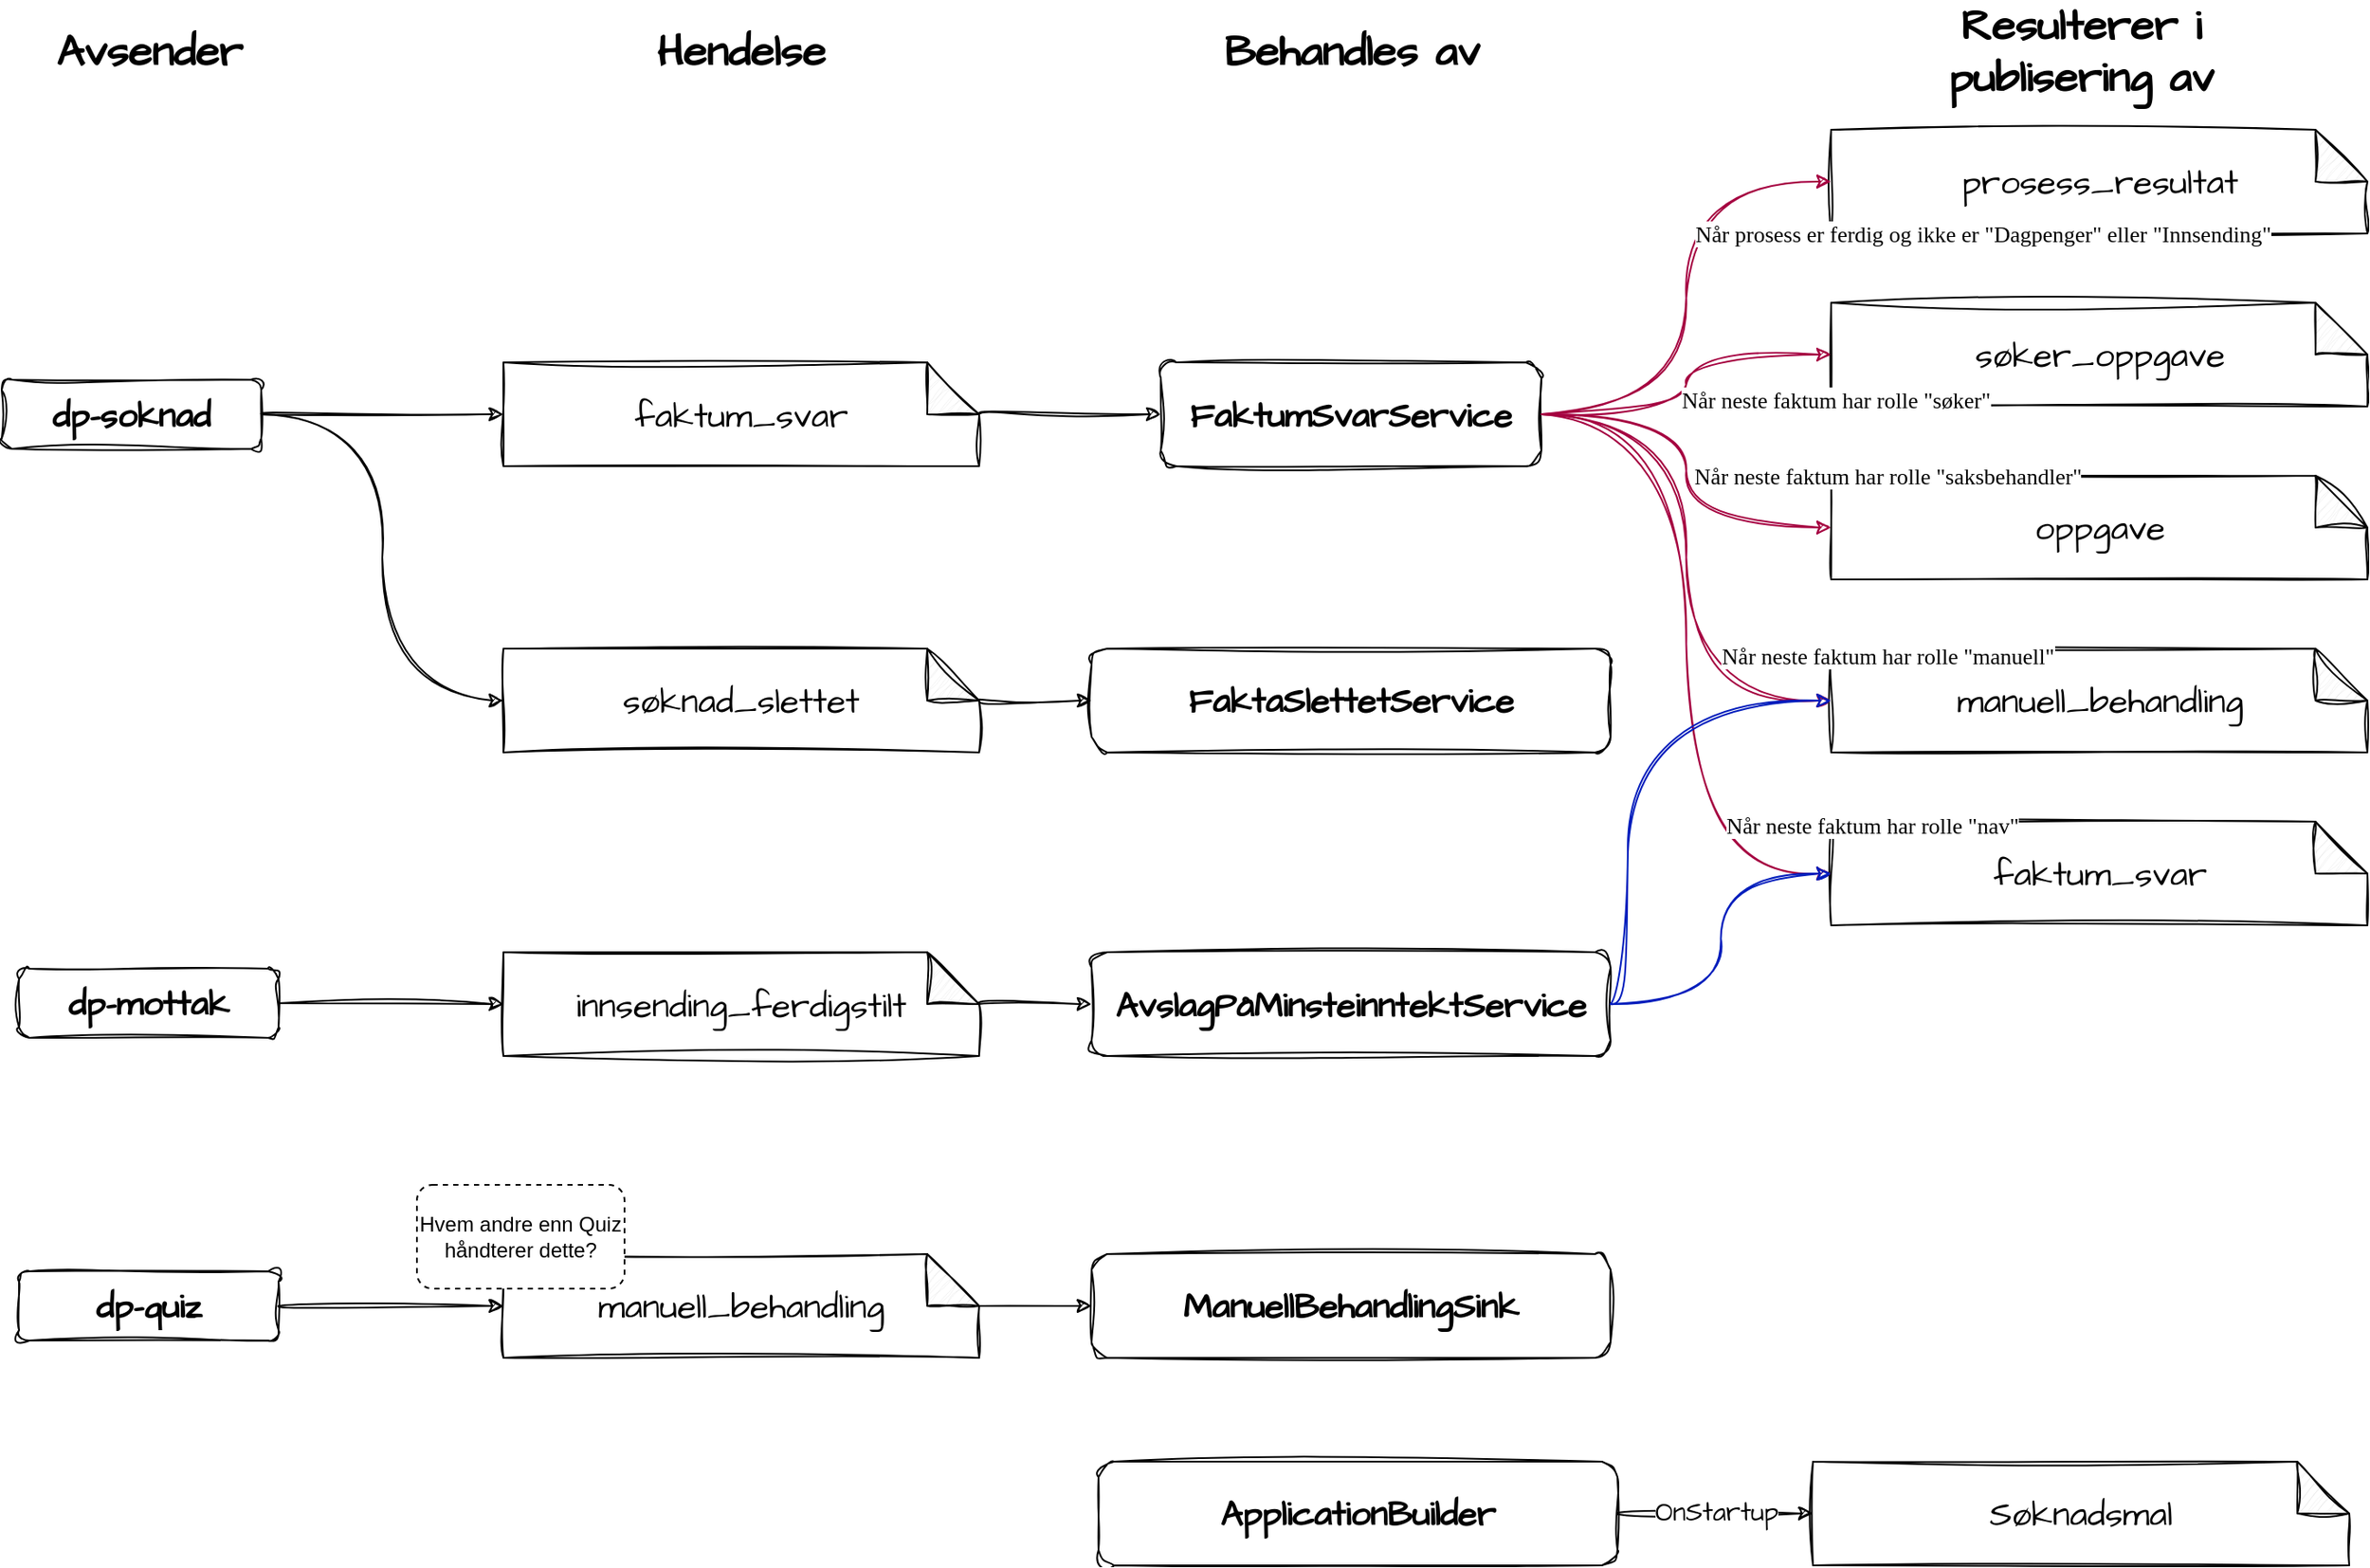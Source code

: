 <mxfile version="20.5.3" type="embed"><diagram id="l2hICZZDM4IEkNlAZQyo" name="Page-1"><mxGraphModel dx="1330" dy="1834" grid="1" gridSize="10" guides="1" tooltips="1" connect="1" arrows="1" fold="1" page="1" pageScale="1" pageWidth="827" pageHeight="1169" math="0" shadow="0"><root><mxCell id="0"/><mxCell id="1" parent="0"/><mxCell id="25" style="edgeStyle=orthogonalEdgeStyle;curved=1;html=1;entryX=0;entryY=0.5;entryDx=0;entryDy=0;fontSize=18;fontColor=#FFFFFF;sketch=1;curveFitting=1;jiggle=2;exitX=0;exitY=0;exitDx=275;exitDy=30;exitPerimeter=0;" parent="1" source="3" target="52" edge="1"><mxGeometry relative="1" as="geometry"/></mxCell><mxCell id="3" value="&lt;div style=&quot;font-size: 20px;&quot;&gt;&lt;div style=&quot;font-size: 20px;&quot;&gt;&lt;span style=&quot;font-size: 20px;&quot;&gt;faktum_svar&lt;/span&gt;&lt;/div&gt;&lt;/div&gt;" style="shape=note;whiteSpace=wrap;html=1;backgroundOutline=1;darkOpacity=0.05;fontColor=default;labelBackgroundColor=none;sketch=1;curveFitting=1;jiggle=2;fontFamily=Architects Daughter;fontSource=https%3A%2F%2Ffonts.googleapis.com%2Fcss%3Ffamily%3DArchitects%2BDaughter;fontSize=20;" parent="1" vertex="1"><mxGeometry x="70" y="194.5" width="275" height="60" as="geometry"/></mxCell><mxCell id="26" style="edgeStyle=orthogonalEdgeStyle;curved=1;html=1;entryX=0;entryY=0.5;entryDx=0;entryDy=0;fontSize=18;fontColor=#FFFFFF;sketch=1;curveFitting=1;jiggle=2;" parent="1" source="10" target="62" edge="1"><mxGeometry relative="1" as="geometry"/></mxCell><mxCell id="10" value="&lt;div style=&quot;font-size: 20px;&quot;&gt;&lt;div style=&quot;font-size: 20px;&quot;&gt;&lt;div style=&quot;font-size: 20px;&quot;&gt;&lt;div style=&quot;font-size: 20px;&quot;&gt;&lt;span style=&quot;font-size: 20px;&quot;&gt;innsending_ferdigstilt&lt;/span&gt;&lt;/div&gt;&lt;/div&gt;&lt;/div&gt;&lt;/div&gt;" style="shape=note;whiteSpace=wrap;html=1;backgroundOutline=1;darkOpacity=0.05;fontColor=default;labelBackgroundColor=none;sketch=1;curveFitting=1;jiggle=2;fontFamily=Architects Daughter;fontSource=https%3A%2F%2Ffonts.googleapis.com%2Fcss%3Ffamily%3DArchitects%2BDaughter;fontSize=20;" parent="1" vertex="1"><mxGeometry x="70" y="535.5" width="275" height="60" as="geometry"/></mxCell><mxCell id="27" style="edgeStyle=orthogonalEdgeStyle;curved=1;html=1;entryX=0;entryY=0.5;entryDx=0;entryDy=0;fontSize=18;fontColor=#FFFFFF;sketch=1;curveFitting=1;jiggle=2;" parent="1" source="11" target="77" edge="1"><mxGeometry relative="1" as="geometry"><mxPoint x="510" y="690" as="targetPoint"/></mxGeometry></mxCell><mxCell id="11" value="&lt;div style=&quot;font-size: 20px;&quot;&gt;&lt;div style=&quot;font-size: 20px;&quot;&gt;&lt;div style=&quot;font-size: 20px;&quot;&gt;&lt;div style=&quot;font-size: 20px;&quot;&gt;&lt;div style=&quot;font-size: 20px;&quot;&gt;&lt;span style=&quot;font-size: 20px;&quot;&gt;søknad_slettet&lt;/span&gt;&lt;/div&gt;&lt;/div&gt;&lt;/div&gt;&lt;/div&gt;&lt;/div&gt;" style="shape=note;whiteSpace=wrap;html=1;backgroundOutline=1;darkOpacity=0.05;fontColor=default;labelBackgroundColor=none;sketch=1;curveFitting=1;jiggle=2;fontFamily=Architects Daughter;fontSource=https%3A%2F%2Ffonts.googleapis.com%2Fcss%3Ffamily%3DArchitects%2BDaughter;fontSize=20;" parent="1" vertex="1"><mxGeometry x="70" y="360" width="275" height="60" as="geometry"/></mxCell><mxCell id="12" value="&lt;div style=&quot;font-size: 20px;&quot;&gt;&lt;div style=&quot;font-size: 20px;&quot;&gt;&lt;div style=&quot;font-size: 20px;&quot;&gt;&lt;div style=&quot;font-size: 20px;&quot;&gt;&lt;div style=&quot;font-size: 20px;&quot;&gt;&lt;div style=&quot;font-size: 20px;&quot;&gt;&lt;span style=&quot;font-size: 20px;&quot;&gt;manuell_behandling&lt;/span&gt;&lt;/div&gt;&lt;/div&gt;&lt;/div&gt;&lt;/div&gt;&lt;/div&gt;&lt;/div&gt;" style="shape=note;whiteSpace=wrap;html=1;backgroundOutline=1;darkOpacity=0.05;fontColor=default;labelBackgroundColor=none;sketch=1;curveFitting=1;jiggle=2;fontFamily=Architects Daughter;fontSource=https%3A%2F%2Ffonts.googleapis.com%2Fcss%3Ffamily%3DArchitects%2BDaughter;fontSize=20;" parent="1" vertex="1"><mxGeometry x="70" y="710" width="275" height="60" as="geometry"/></mxCell><mxCell id="33" value="Hendelse" style="rounded=1;whiteSpace=wrap;html=1;fontStyle=1;strokeColor=none;fontSize=25;sketch=1;curveFitting=1;jiggle=2;fontFamily=Architects Daughter;fontSource=https%3A%2F%2Ffonts.googleapis.com%2Fcss%3Ffamily%3DArchitects%2BDaughter;shadow=0;glass=0;" parent="1" vertex="1"><mxGeometry x="126.25" width="162.5" height="30" as="geometry"/></mxCell><mxCell id="34" value="Resulterer i publisering av" style="rounded=1;whiteSpace=wrap;html=1;fontStyle=1;strokeColor=none;fontSize=25;sketch=1;curveFitting=1;jiggle=2;fontFamily=Architects Daughter;fontSource=https%3A%2F%2Ffonts.googleapis.com%2Fcss%3Ffamily%3DArchitects%2BDaughter;" parent="1" vertex="1"><mxGeometry x="902" width="160" height="30" as="geometry"/></mxCell><mxCell id="35" value="faktum_svar" style="shape=note;whiteSpace=wrap;html=1;backgroundOutline=1;darkOpacity=0.05;sketch=1;hachureGap=4;jiggle=2;curveFitting=1;fontFamily=Architects Daughter;fontSource=https%3A%2F%2Ffonts.googleapis.com%2Fcss%3Ffamily%3DArchitects%2BDaughter;fontSize=20;" parent="1" vertex="1"><mxGeometry x="837.5" y="460" width="310" height="60" as="geometry"/></mxCell><mxCell id="36" value="søker_oppgave" style="shape=note;whiteSpace=wrap;html=1;backgroundOutline=1;darkOpacity=0.05;sketch=1;hachureGap=4;jiggle=2;curveFitting=1;fontFamily=Architects Daughter;fontSource=https%3A%2F%2Ffonts.googleapis.com%2Fcss%3Ffamily%3DArchitects%2BDaughter;fontSize=20;" parent="1" vertex="1"><mxGeometry x="837.5" y="160" width="310" height="60" as="geometry"/></mxCell><mxCell id="37" value="manuell_behandling" style="shape=note;whiteSpace=wrap;html=1;backgroundOutline=1;darkOpacity=0.05;sketch=1;hachureGap=4;jiggle=2;curveFitting=1;fontFamily=Architects Daughter;fontSource=https%3A%2F%2Ffonts.googleapis.com%2Fcss%3Ffamily%3DArchitects%2BDaughter;fontSize=20;" parent="1" vertex="1"><mxGeometry x="837.5" y="360" width="310" height="60" as="geometry"/></mxCell><mxCell id="38" value="oppgave" style="shape=note;whiteSpace=wrap;html=1;backgroundOutline=1;darkOpacity=0.05;sketch=1;hachureGap=4;jiggle=2;curveFitting=1;fontFamily=Architects Daughter;fontSource=https%3A%2F%2Ffonts.googleapis.com%2Fcss%3Ffamily%3DArchitects%2BDaughter;fontSize=20;" parent="1" vertex="1"><mxGeometry x="837.5" y="260" width="310" height="60" as="geometry"/></mxCell><mxCell id="39" value="prosess_resultat" style="shape=note;whiteSpace=wrap;html=1;backgroundOutline=1;darkOpacity=0.05;sketch=1;hachureGap=4;jiggle=2;curveFitting=1;fontFamily=Architects Daughter;fontSource=https%3A%2F%2Ffonts.googleapis.com%2Fcss%3Ffamily%3DArchitects%2BDaughter;fontSize=20;" parent="1" vertex="1"><mxGeometry x="837.5" y="60" width="310" height="60" as="geometry"/></mxCell><mxCell id="40" value="Søknadsmal" style="shape=note;whiteSpace=wrap;html=1;backgroundOutline=1;darkOpacity=0.05;sketch=1;hachureGap=4;jiggle=2;curveFitting=1;fontFamily=Architects Daughter;fontSource=https%3A%2F%2Ffonts.googleapis.com%2Fcss%3Ffamily%3DArchitects%2BDaughter;fontSize=20;" parent="1" vertex="1"><mxGeometry x="827" y="830" width="310" height="60" as="geometry"/></mxCell><mxCell id="41" style="edgeStyle=orthogonalEdgeStyle;curved=1;html=1;fontSize=18;fontColor=#FFFFFF;sketch=1;curveFitting=1;jiggle=2;entryX=0;entryY=0.5;entryDx=0;entryDy=0;entryPerimeter=0;exitX=1;exitY=0.5;exitDx=0;exitDy=0;fillColor=#d80073;strokeColor=#A50040;" parent="1" source="52" target="35" edge="1"><mxGeometry relative="1" as="geometry"><mxPoint x="510" y="150" as="sourcePoint"/><mxPoint x="540" y="110" as="targetPoint"/></mxGeometry></mxCell><mxCell id="43" value="Når neste faktum har rolle &quot;nav&quot;" style="edgeLabel;html=1;align=center;verticalAlign=middle;resizable=0;points=[];fontFamily=Tahoma;fontSize=13;" parent="41" vertex="1" connectable="0"><mxGeometry x="0.111" y="-2" relative="1" as="geometry"><mxPoint x="109" y="80" as="offset"/></mxGeometry></mxCell><mxCell id="42" style="edgeStyle=orthogonalEdgeStyle;curved=1;html=1;fontSize=18;fontColor=#FFFFFF;sketch=1;curveFitting=1;jiggle=2;entryX=0;entryY=0.5;entryDx=0;entryDy=0;entryPerimeter=0;exitX=1;exitY=0.5;exitDx=0;exitDy=0;fillColor=#d80073;strokeColor=#A50040;" parent="1" source="52" target="36" edge="1"><mxGeometry relative="1" as="geometry"><mxPoint x="560" y="250" as="sourcePoint"/><mxPoint x="670" y="90" as="targetPoint"/></mxGeometry></mxCell><mxCell id="45" value="Når neste faktum har rolle &quot;søker&quot;" style="edgeLabel;html=1;align=center;verticalAlign=middle;resizable=0;points=[];fontFamily=Tahoma;fontSize=13;" parent="42" vertex="1" connectable="0"><mxGeometry x="0.124" y="-11" relative="1" as="geometry"><mxPoint x="75" y="21" as="offset"/></mxGeometry></mxCell><mxCell id="46" style="edgeStyle=orthogonalEdgeStyle;curved=1;html=1;fontSize=18;fontColor=#FFFFFF;sketch=1;curveFitting=1;jiggle=2;entryX=0;entryY=0.5;entryDx=0;entryDy=0;entryPerimeter=0;exitX=1;exitY=0.5;exitDx=0;exitDy=0;fillColor=#d80073;strokeColor=#A50040;" parent="1" source="52" target="38" edge="1"><mxGeometry relative="1" as="geometry"><mxPoint x="550" y="240" as="sourcePoint"/><mxPoint x="690" y="380" as="targetPoint"/></mxGeometry></mxCell><mxCell id="48" value="Når neste faktum har rolle &quot;saksbehandler&quot;" style="edgeLabel;html=1;align=center;verticalAlign=middle;resizable=0;points=[];fontFamily=Tahoma;fontSize=13;" parent="46" vertex="1" connectable="0"><mxGeometry x="0.081" y="8" relative="1" as="geometry"><mxPoint x="108" y="-7" as="offset"/></mxGeometry></mxCell><mxCell id="49" style="edgeStyle=orthogonalEdgeStyle;curved=1;html=1;fontSize=18;fontColor=#FFFFFF;sketch=1;curveFitting=1;jiggle=2;entryX=0;entryY=0.5;entryDx=0;entryDy=0;entryPerimeter=0;exitX=1;exitY=0.5;exitDx=0;exitDy=0;fillColor=#d80073;strokeColor=#A50040;" parent="1" source="52" target="37" edge="1"><mxGeometry relative="1" as="geometry"><mxPoint x="560" y="250" as="sourcePoint"/><mxPoint x="755" y="384.5" as="targetPoint"/></mxGeometry></mxCell><mxCell id="51" value="Når neste faktum har rolle &quot;manuell&quot;" style="edgeLabel;html=1;align=center;verticalAlign=middle;resizable=0;points=[];fontFamily=Tahoma;fontSize=13;" parent="49" vertex="1" connectable="0"><mxGeometry x="0.098" y="10" relative="1" as="geometry"><mxPoint x="106" y="40" as="offset"/></mxGeometry></mxCell><mxCell id="52" value="FaktumSvarService" style="rounded=1;whiteSpace=wrap;html=1;labelBorderColor=none;fontColor=default;labelBackgroundColor=none;fontSize=20;fontStyle=1;sketch=1;curveFitting=1;jiggle=2;fontFamily=Architects Daughter;fontSource=https%3A%2F%2Ffonts.googleapis.com%2Fcss%3Ffamily%3DArchitects%2BDaughter;" parent="1" vertex="1"><mxGeometry x="450" y="194.5" width="220" height="60" as="geometry"/></mxCell><mxCell id="60" style="edgeStyle=orthogonalEdgeStyle;curved=1;html=1;fontSize=18;fontColor=#FFFFFF;sketch=1;curveFitting=1;jiggle=2;entryX=0;entryY=0.5;entryDx=0;entryDy=0;entryPerimeter=0;exitX=1;exitY=0.5;exitDx=0;exitDy=0;fillColor=#d80073;strokeColor=#A50040;" parent="1" source="52" target="39" edge="1"><mxGeometry relative="1" as="geometry"><mxPoint x="680" y="240" as="sourcePoint"/><mxPoint x="847.5" y="384.5" as="targetPoint"/></mxGeometry></mxCell><mxCell id="71" value="&lt;span style=&quot;font-size: 13px;&quot;&gt;Når prosess er ferdig og ikke er &quot;Dagpenger&quot; eller &quot;Innsending&quot;&lt;/span&gt;" style="edgeLabel;html=1;align=center;verticalAlign=middle;resizable=0;points=[];fontSize=13;fontFamily=Tahoma;" parent="60" vertex="1" connectable="0"><mxGeometry x="0.806" y="29" relative="1" as="geometry"><mxPoint x="117" y="59" as="offset"/></mxGeometry></mxCell><mxCell id="62" value="AvslagPåMinsteinntektService" style="rounded=1;whiteSpace=wrap;html=1;labelBorderColor=none;fontColor=default;labelBackgroundColor=none;fontSize=20;fontStyle=1;sketch=1;curveFitting=1;jiggle=2;fontFamily=Architects Daughter;fontSource=https%3A%2F%2Ffonts.googleapis.com%2Fcss%3Ffamily%3DArchitects%2BDaughter;" parent="1" vertex="1"><mxGeometry x="410" y="535.5" width="300" height="60" as="geometry"/></mxCell><mxCell id="74" style="edgeStyle=orthogonalEdgeStyle;curved=1;html=1;fontSize=18;fontColor=#FFFFFF;sketch=1;curveFitting=1;jiggle=2;exitX=1;exitY=0.5;exitDx=0;exitDy=0;entryX=0;entryY=0.5;entryDx=0;entryDy=0;entryPerimeter=0;fillColor=#0050ef;strokeColor=#001DBC;" parent="1" source="62" target="37" edge="1"><mxGeometry relative="1" as="geometry"><mxPoint x="740" y="620" as="sourcePoint"/><mxPoint x="730" y="420" as="targetPoint"/><Array as="points"><mxPoint x="720" y="566"/><mxPoint x="720" y="390"/></Array></mxGeometry></mxCell><mxCell id="76" style="edgeStyle=orthogonalEdgeStyle;curved=1;html=1;entryX=0;entryY=0.5;entryDx=0;entryDy=0;fontSize=18;fontColor=#FFFFFF;sketch=1;curveFitting=1;jiggle=2;exitX=1;exitY=0.5;exitDx=0;exitDy=0;entryPerimeter=0;fillColor=#0050ef;strokeColor=#001DBC;shadow=0;" parent="1" source="62" target="35" edge="1"><mxGeometry relative="1" as="geometry"><mxPoint x="730" y="630" as="sourcePoint"/><mxPoint x="885" y="510" as="targetPoint"/></mxGeometry></mxCell><mxCell id="77" value="FaktaSlettetService" style="rounded=1;whiteSpace=wrap;html=1;labelBorderColor=none;fontColor=default;labelBackgroundColor=none;fontSize=20;fontStyle=1;sketch=1;curveFitting=1;jiggle=2;fontFamily=Architects Daughter;fontSource=https%3A%2F%2Ffonts.googleapis.com%2Fcss%3Ffamily%3DArchitects%2BDaughter;" parent="1" vertex="1"><mxGeometry x="410" y="360" width="300" height="60" as="geometry"/></mxCell><mxCell id="78" value="ManuellBehandlingSink" style="rounded=1;whiteSpace=wrap;html=1;labelBorderColor=none;fontColor=default;labelBackgroundColor=none;fontSize=20;fontStyle=1;sketch=1;curveFitting=1;jiggle=2;fontFamily=Architects Daughter;fontSource=https%3A%2F%2Ffonts.googleapis.com%2Fcss%3Ffamily%3DArchitects%2BDaughter;" parent="1" vertex="1"><mxGeometry x="410" y="710" width="300" height="60" as="geometry"/></mxCell><mxCell id="81" style="edgeStyle=orthogonalEdgeStyle;curved=1;html=1;entryX=0;entryY=0.5;entryDx=0;entryDy=0;fontSize=18;fontColor=#FFFFFF;sketch=1;curveFitting=1;jiggle=2;exitX=0;exitY=0;exitDx=275;exitDy=30;exitPerimeter=0;" parent="1" source="12" target="78" edge="1"><mxGeometry relative="1" as="geometry"><mxPoint x="350" y="740" as="sourcePoint"/><mxPoint x="424" y="620" as="targetPoint"/></mxGeometry></mxCell><mxCell id="82" value="ApplicationBuilder" style="rounded=1;whiteSpace=wrap;html=1;labelBorderColor=none;fontColor=default;labelBackgroundColor=none;fontSize=20;fontStyle=1;sketch=1;curveFitting=1;jiggle=2;fontFamily=Architects Daughter;fontSource=https%3A%2F%2Ffonts.googleapis.com%2Fcss%3Ffamily%3DArchitects%2BDaughter;" parent="1" vertex="1"><mxGeometry x="414" y="830" width="300" height="60" as="geometry"/></mxCell><mxCell id="83" value="" style="edgeStyle=orthogonalEdgeStyle;curved=1;html=1;entryX=0;entryY=0.5;entryDx=0;entryDy=0;fontSize=18;fontColor=#FFFFFF;sketch=1;curveFitting=1;jiggle=2;exitX=1;exitY=0.5;exitDx=0;exitDy=0;entryPerimeter=0;" parent="1" source="82" target="40" edge="1"><mxGeometry relative="1" as="geometry"><mxPoint x="355" y="750" as="sourcePoint"/><mxPoint x="420" y="750" as="targetPoint"/></mxGeometry></mxCell><mxCell id="84" value="OnStartup" style="edgeLabel;html=1;align=center;verticalAlign=middle;resizable=0;points=[];fontSize=15;fontFamily=Architects Daughter;" parent="83" vertex="1" connectable="0"><mxGeometry x="0.009" y="4" relative="1" as="geometry"><mxPoint y="3" as="offset"/></mxGeometry></mxCell><mxCell id="85" value="Behandles av" style="rounded=1;whiteSpace=wrap;html=1;fontStyle=1;strokeColor=none;fontSize=25;sketch=1;curveFitting=1;jiggle=2;fontFamily=Architects Daughter;fontSource=https%3A%2F%2Ffonts.googleapis.com%2Fcss%3Ffamily%3DArchitects%2BDaughter;shadow=0;glass=0;" parent="1" vertex="1"><mxGeometry x="478.75" width="162.5" height="30" as="geometry"/></mxCell><mxCell id="89" value="Avsender" style="rounded=1;whiteSpace=wrap;html=1;fontStyle=1;strokeColor=none;fontSize=25;sketch=1;curveFitting=1;jiggle=2;fontFamily=Architects Daughter;fontSource=https%3A%2F%2Ffonts.googleapis.com%2Fcss%3Ffamily%3DArchitects%2BDaughter;shadow=0;glass=0;" parent="1" vertex="1"><mxGeometry x="-216.25" width="162.5" height="30" as="geometry"/></mxCell><mxCell id="90" value="dp-soknad" style="rounded=1;whiteSpace=wrap;html=1;labelBorderColor=none;fontColor=default;labelBackgroundColor=none;fontSize=20;fontStyle=1;sketch=1;curveFitting=1;jiggle=2;fontFamily=Architects Daughter;fontSource=https%3A%2F%2Ffonts.googleapis.com%2Fcss%3Ffamily%3DArchitects%2BDaughter;" parent="1" vertex="1"><mxGeometry x="-220" y="204.5" width="150" height="40" as="geometry"/></mxCell><mxCell id="91" style="edgeStyle=orthogonalEdgeStyle;curved=1;html=1;fontSize=18;fontColor=#FFFFFF;sketch=1;curveFitting=1;jiggle=2;" parent="1" source="90" target="3" edge="1"><mxGeometry relative="1" as="geometry"><mxPoint x="424" y="730" as="targetPoint"/><mxPoint x="355" y="730" as="sourcePoint"/></mxGeometry></mxCell><mxCell id="94" value="dp-mottak" style="rounded=1;whiteSpace=wrap;html=1;labelBorderColor=none;fontColor=default;labelBackgroundColor=none;fontSize=20;fontStyle=1;sketch=1;curveFitting=1;jiggle=2;fontFamily=Architects Daughter;fontSource=https%3A%2F%2Ffonts.googleapis.com%2Fcss%3Ffamily%3DArchitects%2BDaughter;" parent="1" vertex="1"><mxGeometry x="-210" y="545" width="150" height="40" as="geometry"/></mxCell><mxCell id="95" style="edgeStyle=orthogonalEdgeStyle;curved=1;html=1;fontSize=18;fontColor=#FFFFFF;sketch=1;curveFitting=1;jiggle=2;exitX=1;exitY=0.5;exitDx=0;exitDy=0;" parent="1" source="94" target="10" edge="1"><mxGeometry relative="1" as="geometry"><mxPoint x="80" y="234.5" as="targetPoint"/><mxPoint x="-60" y="234.5" as="sourcePoint"/></mxGeometry></mxCell><mxCell id="96" style="edgeStyle=orthogonalEdgeStyle;curved=1;html=1;fontSize=18;fontColor=#FFFFFF;sketch=1;curveFitting=1;jiggle=2;exitX=1;exitY=0.5;exitDx=0;exitDy=0;entryX=0;entryY=0.5;entryDx=0;entryDy=0;entryPerimeter=0;" parent="1" source="90" target="11" edge="1"><mxGeometry relative="1" as="geometry"><mxPoint x="80" y="234.5" as="targetPoint"/><mxPoint x="-60" y="234.5" as="sourcePoint"/></mxGeometry></mxCell><mxCell id="97" value="dp-quiz" style="rounded=1;whiteSpace=wrap;html=1;labelBorderColor=none;fontColor=default;labelBackgroundColor=none;fontSize=20;fontStyle=1;sketch=1;curveFitting=1;jiggle=2;fontFamily=Architects Daughter;fontSource=https%3A%2F%2Ffonts.googleapis.com%2Fcss%3Ffamily%3DArchitects%2BDaughter;" parent="1" vertex="1"><mxGeometry x="-210" y="720" width="150" height="40" as="geometry"/></mxCell><mxCell id="98" style="edgeStyle=orthogonalEdgeStyle;curved=1;html=1;fontSize=18;fontColor=#FFFFFF;sketch=1;curveFitting=1;jiggle=2;exitX=1;exitY=0.5;exitDx=0;exitDy=0;entryX=0;entryY=0.5;entryDx=0;entryDy=0;entryPerimeter=0;" parent="1" source="97" target="12" edge="1"><mxGeometry relative="1" as="geometry"><mxPoint x="80" y="465.5" as="targetPoint"/><mxPoint x="-50" y="465" as="sourcePoint"/></mxGeometry></mxCell><mxCell id="99" value="Hvem andre enn Quiz håndterer dette?" style="rounded=1;whiteSpace=wrap;html=1;dashed=1;" parent="1" vertex="1"><mxGeometry x="20" y="670" width="120" height="60" as="geometry"/></mxCell></root></mxGraphModel></diagram></mxfile>